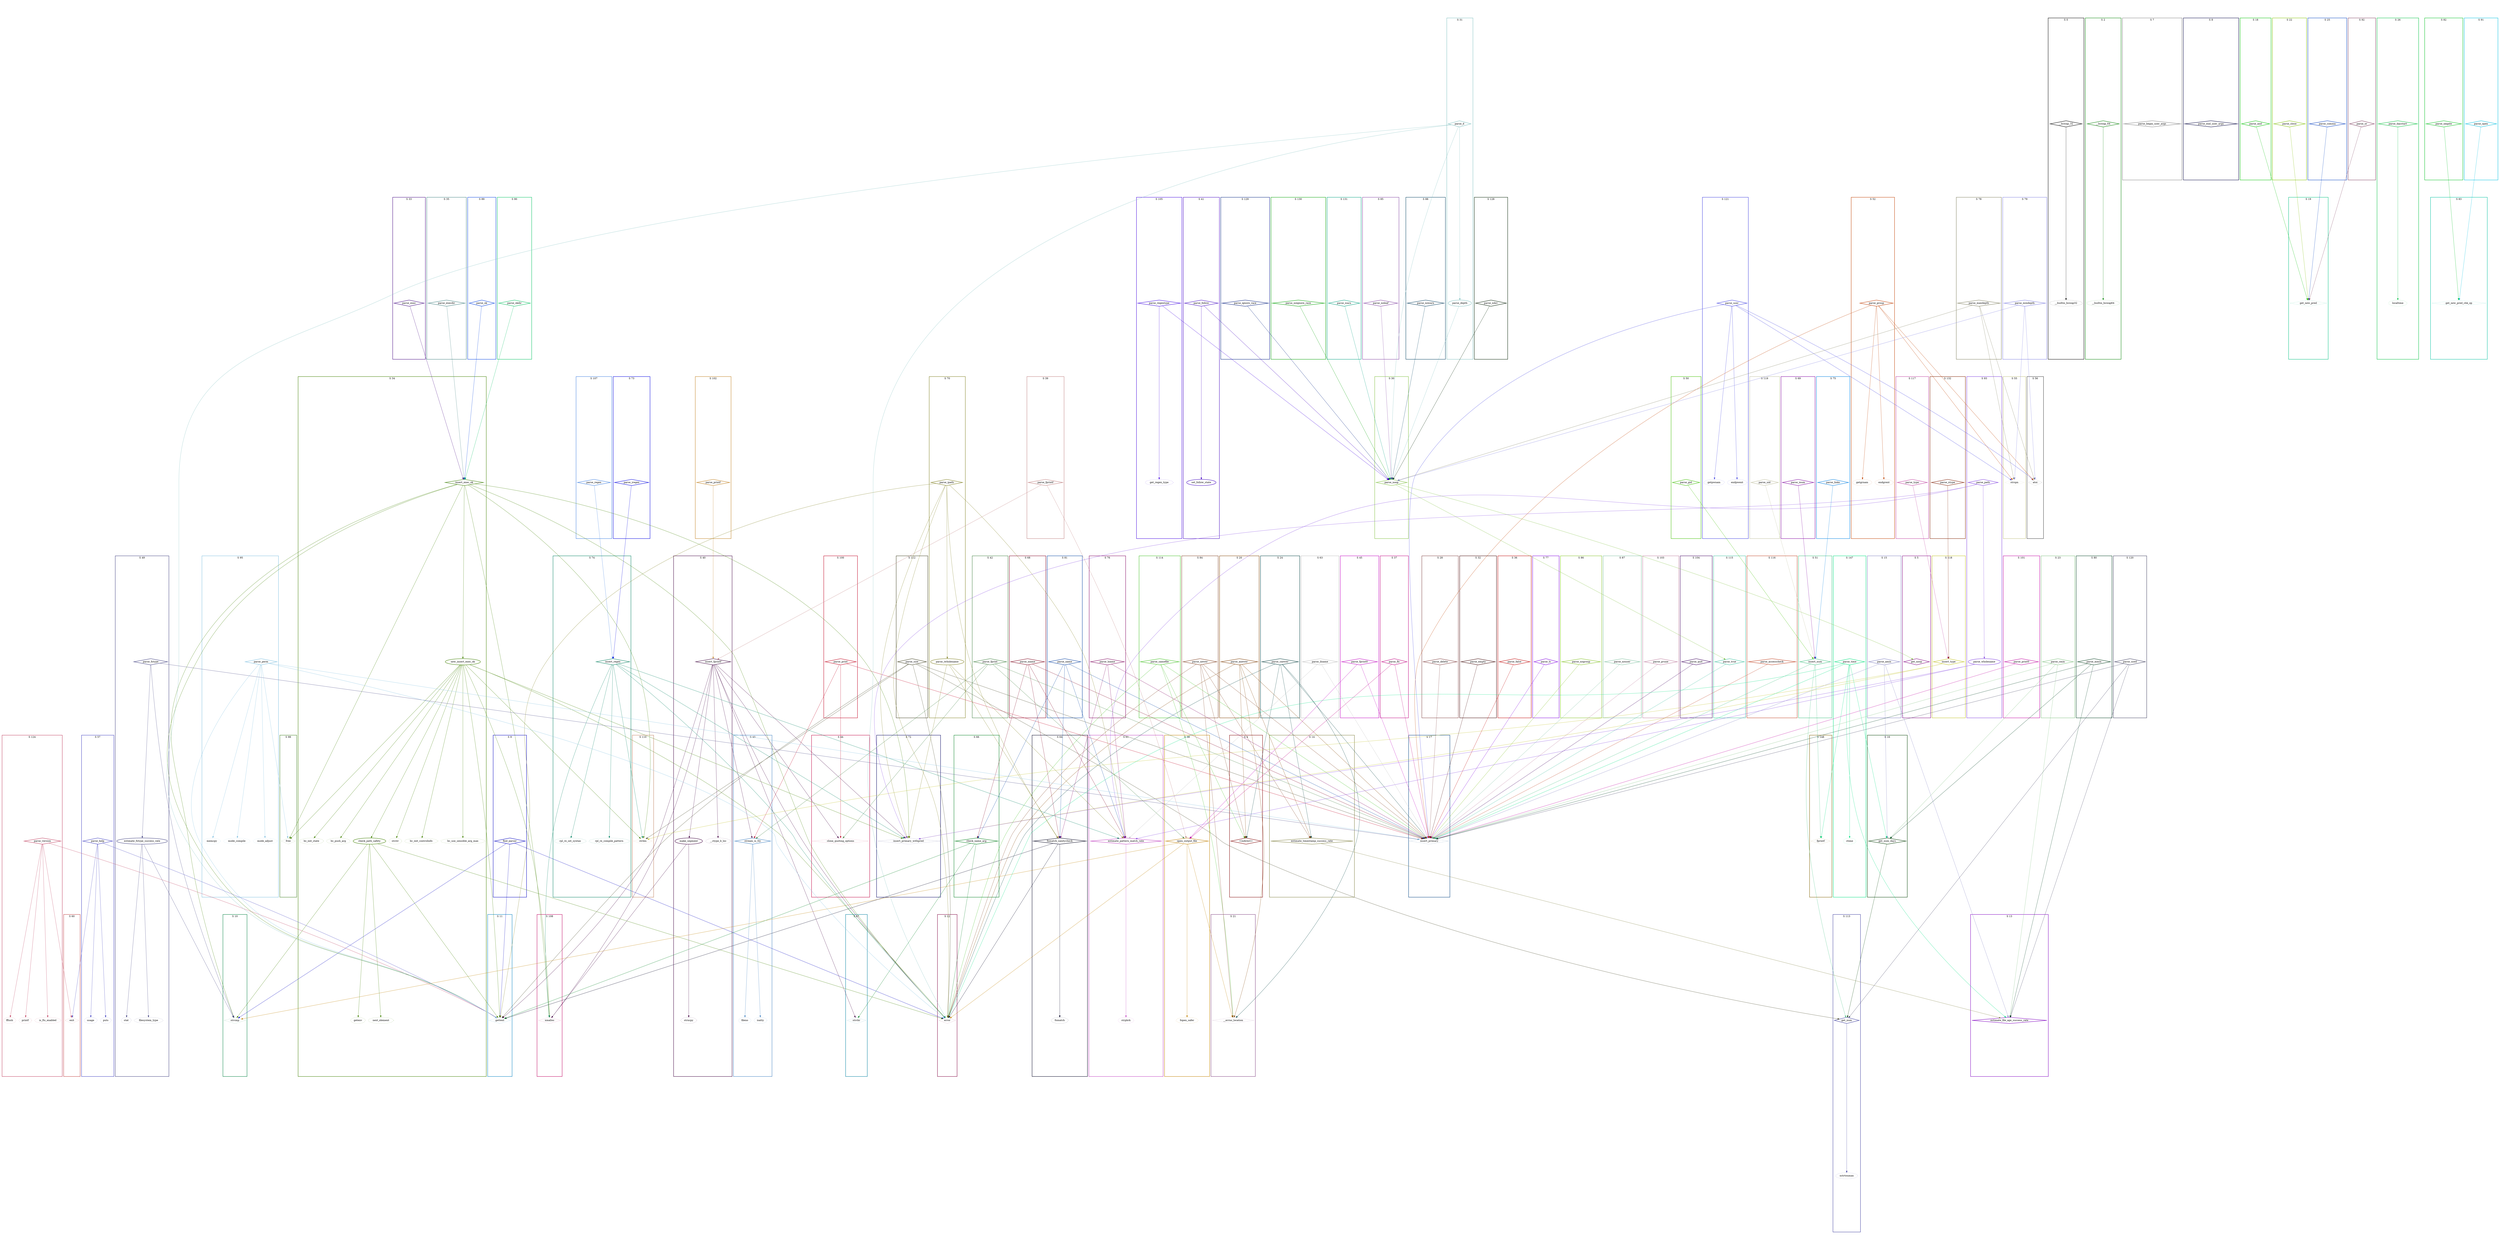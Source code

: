 digraph G {
  ratio=0.500000;
  "UV mode_adjust (97)" [label="mode_adjust", color="#80C0E0", style=dotted];
  "UV __bswap_32 (0)" [shape=diamond, label="__bswap_32", color="#000000",
                       style=bold];
  "UV free (98)" [shape=diamond, label="free", color="#408020", style=dotted];
  "UV __builtin_bswap32 (1)" [label="__builtin_bswap32", color="#000000",
                              style=dotted];
  "UV memcpy (99)" [label="memcpy", color="#80C0E0", style=dotted];
  "UV __bswap_64 (2)" [shape=diamond, label="__bswap_64", color="#008000",
                       style=bold];
  "UV __builtin_bswap64 (3)" [label="__builtin_bswap64", color="#008000",
                              style=dotted];
  "UV parse_print (100)" [shape=diamond, label="parse_print",
                          color="#C00020", style=bold];
  "UV <indirect> (4)" [shape=diamond, label="<indirect>", color="#800000",
                       style=bold];
  "UV parse_print0 (101)" [shape=diamond, label="parse_print0",
                           color="#C000A0", style=bold];
  "UV get_noop (5)" [shape=diamond, label="get_noop", color="#800080",
                     style=bold];
  "UV parse_printf (102)" [shape=diamond, label="parse_printf",
                           color="#C08020", style=bold];
  "UV set_follow_state (6)" [label="set_follow_state", color="#4000C0",
                             style=bold];
  "UV parse_prune (103)" [shape=diamond, label="parse_prune",
                          color="#C080A0", style=bold];
  "UV parse_quit (104)" [shape=diamond, label="parse_quit", color="#400060",
                         style=bold];
  "UV parse_begin_user_args (7)" [shape=diamond,
                                  label="parse_begin_user_args",
                                  color="#808080", style=bold];
  "UV parse_regextype (105)" [shape=diamond, label="parse_regextype",
                              color="#4000E0", style=bold];
  "UV parse_end_user_args (8)" [shape=diamond, label="parse_end_user_args",
                                color="#000040", style=bold];
  "UV get_regex_type (106)" [label="get_regex_type", color="#4000E0",
                             style=dotted];
  "UV find_parser (9)" [shape=diamond, label="find_parser", color="#0000C0",
                        style=bold];
  "UV strcmp (10)" [shape=diamond, label="strcmp", color="#008040",
                    style=dotted];
  "UV parse_regex (107)" [shape=diamond, label="parse_regex",
                          color="#4080E0", style=bold];
  "UV gettext (11)" [shape=diamond, label="gettext", color="#0080C0",
                     style=dotted];
  "UV xmalloc (108)" [shape=diamond, label="xmalloc", color="#C00060",
                      style=dotted];
  "UV error (12)" [shape=diamond, label="error", color="#800040",
                   style=dotted];
  "UV rpl_re_set_syntax (109)" [label="rpl_re_set_syntax", color="#008060",
                                style=dotted];
  "UV strlen (110)" [shape=diamond, label="strlen", color="#C08060",
                     style=dotted];
  "UV estimate_file_age_success_rate (13)" [shape=diamond,
                                            label="estimate_file_age_success_rate",
                                            color="#8000C0", style=bold];
  "UV rpl_re_compile_pattern (111)" [label="rpl_re_compile_pattern",
                                     color="#008060", style=dotted];
  "UV estimate_timestamp_success_rate (14)" [shape=diamond,
                                             label="estimate_timestamp_success_rate",
                                             color="#808040", style=bold];
  "UV parse_size (112)" [shape=diamond, label="parse_size", color="#404020",
                         style=bold];
  "UV parse_amin (15)" [shape=diamond, label="parse_amin", color="#8080C0",
                        style=bold];
  "UV get_num (113)" [shape=diamond, label="get_num", color="#4040A0",
                      style=bold];
  "UV get_num_days (16)" [shape=diamond, label="get_num_days",
                          color="#004000", style=bold];
  "UV insert_primary (17)" [shape=diamond, label="insert_primary",
                            color="#004080", style=dotted];
  "UV parse_samefile (114)" [shape=diamond, label="parse_samefile",
                             color="#40C020", style=bold];
  "UV parse_true (115)" [shape=diamond, label="parse_true", color="#40C0A0",
                         style=bold];
  "UV parse_and (18)" [shape=diamond, label="parse_and", color="#00C000",
                       style=bold];
  "UV get_new_pred (19)" [shape=diamond, label="get_new_pred",
                          color="#00C080", style=dotted];
  "UV parse_accesscheck (116)" [shape=diamond, label="parse_accesscheck",
                                color="#C04020", style=bold];
  "UV parse_type (117)" [shape=diamond, label="parse_type", color="#C040A0",
                         style=bold];
  "UV parse_anewer (20)" [shape=diamond, label="parse_anewer",
                          color="#804000", style=bold];
  "UV __errno_location (21)" [shape=diamond, label="__errno_location",
                              color="#804080", style=dotted];
  "UV insert_type (118)" [shape=diamond, label="insert_type",
                          color="#C0C020", style=bold];
  "UV parse_uid (119)" [shape=diamond, label="parse_uid", color="#C0C0A0",
                        style=bold];
  "UV parse_close (22)" [shape=diamond, label="parse_close", color="#80C000",
                         style=bold];
  "UV parse_used (120)" [shape=diamond, label="parse_used", color="#404060",
                         style=bold];
  "UV parse_cmin (23)" [shape=diamond, label="parse_cmin", color="#80C080",
                        style=bold];
  "UV parse_cnewer (24)" [shape=diamond, label="parse_cnewer",
                          color="#004040", style=bold];
  "UV parse_user (121)" [shape=diamond, label="parse_user", color="#4040E0",
                         style=bold];
  "UV getpwnam (122)" [label="getpwnam", color="#4040E0", style=dotted];
  "UV parse_comma (25)" [shape=diamond, label="parse_comma", color="#0040C0",
                         style=bold];
  "UV endpwent (123)" [label="endpwent", color="#4040E0", style=dotted];
  "UV parse_daystart (26)" [shape=diamond, label="parse_daystart",
                            color="#00C040", style=bold];
  "UV localtime (27)" [label="localtime", color="#00C040", style=dotted];
  "UV parse_version (124)" [shape=diamond, label="parse_version",
                            color="#C04060", style=bold];
  "UV fflush (125)" [label="fflush", color="#C04060", style=dotted];
  "UV parse_delete (28)" [shape=diamond, label="parse_delete",
                          color="#804040", style=bold];
  "UV printf (126)" [label="printf", color="#C04060", style=dotted];
  "UV parse_depth (29)" [label="parse_depth", color="#80C0C0", style=bold];
  "UV parse_noop (30)" [shape=diamond, label="parse_noop", color="#80C040",
                        style=bold];
  "UV is_fts_enabled (127)" [label="is_fts_enabled", color="#C04060",
                             style=dotted];
  "UV parse_d (31)" [shape=diamond, label="parse_d", color="#80C0C0",
                     style=bold];
  "UV parse_xdev (128)" [shape=diamond, label="parse_xdev", color="#002000",
                         style=bold];
  "UV parse_empty (32)" [shape=diamond, label="parse_empty", color="#400000",
                         style=bold];
  "UV parse_ignore_race (129)" [shape=diamond, label="parse_ignore_race",
                                color="#002080", style=bold];
  "UV parse_noignore_race (130)" [shape=diamond, label="parse_noignore_race",
                                  color="#00A000", style=bold];
  "UV parse_exec (33)" [shape=diamond, label="parse_exec", color="#400080",
                        style=bold];
  "UV insert_exec_ok (34)" [shape=diamond, label="insert_exec_ok",
                            color="#408000", style=bold];
  "UV parse_warn (131)" [shape=diamond, label="parse_warn", color="#00A080",
                         style=bold];
  "UV parse_execdir (35)" [shape=diamond, label="parse_execdir",
                           color="#408080", style=bold];
  "UV parse_xtype (132)" [shape=diamond, label="parse_xtype",
                          color="#802000", style=bold];
  "UV fileno (133)" [label="fileno", color="#4080C0", style=dotted];
  "UV parse_false (36)" [shape=diamond, label="parse_false", color="#C00000",
                         style=bold];
  "UV isatty (134)" [label="isatty", color="#4080C0", style=dotted];
  "UV parse_fls (37)" [shape=diamond, label="parse_fls", color="#C00080",
                       style=bold];
  "UV make_segment (135)" [label="make_segment", color="#400040", style=bold];
  "UV open_output_file (38)" [shape=diamond, label="open_output_file",
                              color="#C08000", style=bold];
  "UV __ctype_b_loc (136)" [label="__ctype_b_loc", color="#400040",
                            style=dotted];
  "UV parse_fprintf (39)" [shape=diamond, label="parse_fprintf",
                           color="#C08080", style=bold];
  "UV strncpy (137)" [label="strncpy", color="#400040", style=dotted];
  "UV insert_fprintf (40)" [shape=diamond, label="insert_fprintf",
                            color="#400040", style=bold];
  "UV check_path_safety (138)" [label="check_path_safety", color="#408000",
                                style=bold];
  "UV parse_follow (41)" [shape=diamond, label="parse_follow",
                          color="#4000C0", style=bold];
  "UV getenv (139)" [label="getenv", color="#408000", style=dotted];
  "UV parse_fprint (42)" [shape=diamond, label="parse_fprint",
                          color="#408040", style=bold];
  "UV next_element (140)" [label="next_element", color="#408000",
                           style=dotted];
  "UV stream_is_tty (43)" [shape=diamond, label="stream_is_tty",
                           color="#4080C0", style=bold];
  "UV new_insert_exec_ok (141)" [label="new_insert_exec_ok", color="#408000",
                                 style=bold];
  "UV clone_quoting_options (44)" [shape=diamond,
                                   label="clone_quoting_options",
                                   color="#C00040", style=dotted];
  "UV strstr (142)" [label="strstr", color="#408000", style=dotted];
  "UV parse_fprint0 (45)" [shape=diamond, label="parse_fprint0",
                           color="#C000C0", style=bold];
  "UV bc_init_controlinfo (143)" [label="bc_init_controlinfo",
                                  color="#408000", style=dotted];
  "UV estimate_fstype_success_rate (46)" [label="estimate_fstype_success_rate",
                                          color="#404080", style=bold];
  "UV bc_use_sensible_arg_max (144)" [label="bc_use_sensible_arg_max",
                                      color="#408000", style=dotted];
  "UV stat (47)" [label="stat", color="#404080", style=dotted];
  "UV bc_init_state (145)" [label="bc_init_state", color="#408000",
                            style=dotted];
  "UV filesystem_type (48)" [label="filesystem_type", color="#404080",
                             style=dotted];
  "UV bc_push_arg (146)" [label="bc_push_arg", color="#408000", style=dotted];
  "UV parse_fstype (49)" [shape=diamond, label="parse_fstype",
                          color="#404080", style=bold];
  "UV parse_gid (50)" [shape=diamond, label="parse_gid", color="#40C000",
                       style=bold];
  "UV parse_time (147)" [shape=diamond, label="parse_time", color="#00E080",
                         style=bold];
  "UV fprintf (148)" [shape=diamond, label="fprintf", color="#806000",
                      style=dotted];
  "UV insert_num (51)" [shape=diamond, label="insert_num", color="#40C080",
                        style=bold];
  "UV ctime (149)" [label="ctime", color="#00E080", style=dotted];
  "UV parse_group (52)" [shape=diamond, label="parse_group", color="#C04000",
                         style=bold];
  "UV xstrtoumax (150)" [label="xstrtoumax", color="#4040A0", style=dotted];
  "UV getgrnam (53)" [label="getgrnam", color="#C04000", style=dotted];
  "UV fopen_safer (151)" [label="fopen_safer", color="#C08000", style=dotted];
  "UV endgrent (54)" [label="endgrent", color="#C04000", style=dotted];
  "UV strspn (55)" [shape=diamond, label="strspn", color="#C0C080",
                    style=dotted];
  "UV atoi (56)" [shape=diamond, label="atoi", color="#404040", style=dotted];
  "UV parse_help (57)" [shape=diamond, label="parse_help", color="#4040C0",
                        style=bold];
  "UV usage (58)" [label="usage", color="#4040C0", style=dotted];
  "UV puts (59)" [label="puts", color="#4040C0", style=dotted];
  "UV exit (60)" [shape=diamond, label="exit", color="#C04040", style=dotted];
  "UV estimate_pattern_match_rate (61)" [shape=diamond,
                                         label="estimate_pattern_match_rate",
                                         color="#C040C0", style=bold];
  "UV strpbrk (62)" [label="strpbrk", color="#C040C0", style=dotted];
  "UV parse_ilname (63)" [shape=diamond, label="parse_ilname",
                          color="#C0C0C0", style=bold];
  "UV fnmatch_sanitycheck (64)" [shape=diamond, label="fnmatch_sanitycheck",
                                 color="#000020", style=bold];
  "UV fnmatch (65)" [label="fnmatch", color="#000020", style=dotted];
  "UV check_name_arg (66)" [shape=diamond, label="check_name_arg",
                            color="#008020", style=bold];
  "UV strchr (67)" [shape=diamond, label="strchr", color="#0080A0",
                    style=dotted];
  "UV parse_iname (68)" [shape=diamond, label="parse_iname", color="#800020",
                         style=bold];
  "UV parse_inum (69)" [shape=diamond, label="parse_inum", color="#8000A0",
                        style=bold];
  "UV parse_ipath (70)" [shape=diamond, label="parse_ipath", color="#808020",
                         style=bold];
  "UV parse_iwholename (71)" [label="parse_iwholename", color="#808020",
                              style=bold];
  "UV insert_primary_withpred (72)" [shape=diamond,
                                     label="insert_primary_withpred",
                                     color="#000060", style=dotted];
  "UV parse_iregex (73)" [shape=diamond, label="parse_iregex",
                          color="#0000E0", style=bold];
  "UV insert_regex (74)" [shape=diamond, label="insert_regex",
                          color="#008060", style=bold];
  "UV parse_links (75)" [shape=diamond, label="parse_links", color="#0080E0",
                         style=bold];
  "UV parse_lname (76)" [shape=diamond, label="parse_lname", color="#800060",
                         style=bold];
  "UV parse_ls (77)" [shape=diamond, label="parse_ls", color="#8000E0",
                      style=bold];
  "UV parse_maxdepth (78)" [shape=diamond, label="parse_maxdepth",
                            color="#808060", style=bold];
  "UV parse_mindepth (79)" [shape=diamond, label="parse_mindepth",
                            color="#8080E0", style=bold];
  "UV parse_mmin (80)" [shape=diamond, label="parse_mmin", color="#004020",
                        style=bold];
  "UV parse_name (81)" [shape=diamond, label="parse_name", color="#0040A0",
                        style=bold];
  "UV parse_negate (82)" [shape=diamond, label="parse_negate",
                          color="#00C020", style=bold];
  "UV get_new_pred_chk_op (83)" [shape=diamond, label="get_new_pred_chk_op",
                                 color="#00C0A0", style=dotted];
  "UV parse_newer (84)" [shape=diamond, label="parse_newer", color="#804020",
                         style=bold];
  "UV parse_noleaf (85)" [shape=diamond, label="parse_noleaf",
                          color="#8040A0", style=bold];
  "UV parse_nogroup (86)" [shape=diamond, label="parse_nogroup",
                           color="#80C020", style=bold];
  "UV parse_nouser (87)" [shape=diamond, label="parse_nouser",
                          color="#80C0A0", style=bold];
  "UV parse_nowarn (88)" [shape=diamond, label="parse_nowarn",
                          color="#004060", style=bold];
  "UV parse_ok (89)" [shape=diamond, label="parse_ok", color="#0040E0",
                      style=bold];
  "UV parse_okdir (90)" [shape=diamond, label="parse_okdir", color="#00C060",
                         style=bold];
  "UV parse_open (91)" [shape=diamond, label="parse_open", color="#00C0E0",
                        style=bold];
  "UV parse_or (92)" [shape=diamond, label="parse_or", color="#804060",
                      style=bold];
  "UV parse_path (93)" [shape=diamond, label="parse_path", color="#8040E0",
                        style=bold];
  "UV parse_wholename (94)" [label="parse_wholename", color="#8040E0",
                             style=bold];
  "UV parse_perm (95)" [shape=diamond, label="parse_perm", color="#80C0E0",
                        style=bold];
  "UV mode_compile (96)" [label="mode_compile", color="#80C0E0", style=dotted];
  
  subgraph cluster_93 { label="S 93";
    color="#8040E0";
    style=bold;
    "UV parse_wholename (94)";"UV parse_path (93)"; };
  subgraph cluster_100 { label="S 100";
    color="#C00020";
    style=bold;
    "UV parse_print (100)"; };
  subgraph cluster_95 { label="S 95";
    color="#80C0E0";
    style=bold;
    "UV mode_compile (96)";"UV parse_perm (95)";"UV memcpy (99)";"UV mode_adjust (97)"; };
  subgraph cluster_101 { label="S 101";
    color="#C000A0";
    style=bold;
    "UV parse_print0 (101)"; };
  subgraph cluster_60 { label="S 60";
    color="#C04040";
    style=bold;
    "UV exit (60)"; };
  subgraph cluster_102 { label="S 102";
    color="#C08020";
    style=bold;
    "UV parse_printf (102)"; };
  subgraph cluster_61 { label="S 61";
    color="#C040C0";
    style=bold;
    "UV strpbrk (62)";"UV estimate_pattern_match_rate (61)"; };
  subgraph cluster_103 { label="S 103";
    color="#C080A0";
    style=bold;
    "UV parse_prune (103)"; };
  subgraph cluster_98 { label="S 98";
    color="#408020";
    style=bold;
    "UV free (98)"; };
  subgraph cluster_104 { label="S 104";
    color="#400060";
    style=bold;
    "UV parse_quit (104)"; };
  subgraph cluster_63 { label="S 63";
    color="#C0C0C0";
    style=bold;
    "UV parse_ilname (63)"; };
  subgraph cluster_105 { label="S 105";
    color="#4000E0";
    style=bold;
    "UV get_regex_type (106)";"UV parse_regextype (105)"; };
  subgraph cluster_64 { label="S 64";
    color="#000020";
    style=bold;
    "UV fnmatch (65)";"UV fnmatch_sanitycheck (64)"; };
  subgraph cluster_107 { label="S 107";
    color="#4080E0";
    style=bold;
    "UV parse_regex (107)"; };
  subgraph cluster_66 { label="S 66";
    color="#008020";
    style=bold;
    "UV check_name_arg (66)"; };
  subgraph cluster_108 { label="S 108";
    color="#C00060";
    style=bold;
    "UV xmalloc (108)"; };
  subgraph cluster_30 { label="S 30";
    color="#80C040";
    style=bold;
    "UV parse_noop (30)"; };
  subgraph cluster_67 { label="S 67";
    color="#0080A0";
    style=bold;
    "UV strchr (67)"; };
  subgraph cluster_31 { label="S 31";
    color="#80C0C0";
    style=bold;
    "UV parse_d (31)";"UV parse_depth (29)"; };
  subgraph cluster_68 { label="S 68";
    color="#800020";
    style=bold;
    "UV parse_iname (68)"; };
  subgraph cluster_32 { label="S 32";
    color="#400000";
    style=bold;
    "UV parse_empty (32)"; };
  subgraph cluster_69 { label="S 69";
    color="#8000A0";
    style=bold;
    "UV parse_inum (69)"; };
  subgraph cluster_33 { label="S 33";
    color="#400080";
    style=bold;
    "UV parse_exec (33)"; };
  subgraph cluster_34 { label="S 34";
    color="#408000";
    style=bold;
    "UV bc_push_arg (146)";"UV bc_init_state (145)";"UV bc_use_sensible_arg_max (144)";"UV bc_init_controlinfo (143)";"UV strstr (142)";"UV new_insert_exec_ok (141)";"UV next_element (140)";"UV getenv (139)";"UV check_path_safety (138)";"UV insert_exec_ok (34)"; };
  subgraph cluster_35 { label="S 35";
    color="#408080";
    style=bold;
    "UV parse_execdir (35)"; };
  subgraph cluster_36 { label="S 36";
    color="#C00000";
    style=bold;
    "UV parse_false (36)"; };
  subgraph cluster_37 { label="S 37";
    color="#C00080";
    style=bold;
    "UV parse_fls (37)"; };
  subgraph cluster_38 { label="S 38";
    color="#C08000";
    style=bold;
    "UV fopen_safer (151)";"UV open_output_file (38)"; };
  subgraph cluster_39 { label="S 39";
    color="#C08080";
    style=bold;
    "UV parse_fprintf (39)"; };
  subgraph cluster_110 { label="S 110";
    color="#C08060";
    style=bold;
    "UV strlen (110)"; };
  subgraph cluster_147 { label="S 147";
    color="#00E080";
    style=bold;
    "UV ctime (149)";"UV parse_time (147)"; };
  subgraph cluster_70 { label="S 70";
    color="#808020";
    style=bold;
    "UV parse_iwholename (71)";"UV parse_ipath (70)"; };
  subgraph cluster_148 { label="S 148";
    color="#806000";
    style=bold;
    "UV fprintf (148)"; };
  subgraph cluster_112 { label="S 112";
    color="#404020";
    style=bold;
    "UV parse_size (112)"; };
  subgraph cluster_113 { label="S 113";
    color="#4040A0";
    style=bold;
    "UV xstrtoumax (150)";"UV get_num (113)"; };
  subgraph cluster_72 { label="S 72";
    color="#000060";
    style=bold;
    "UV insert_primary_withpred (72)"; };
  subgraph cluster_114 { label="S 114";
    color="#40C020";
    style=bold;
    "UV parse_samefile (114)"; };
  subgraph cluster_73 { label="S 73";
    color="#0000E0";
    style=bold;
    "UV parse_iregex (73)"; };
  subgraph cluster_115 { label="S 115";
    color="#40C0A0";
    style=bold;
    "UV parse_true (115)"; };
  subgraph cluster_116 { label="S 116";
    color="#C04020";
    style=bold;
    "UV parse_accesscheck (116)"; };
  subgraph cluster_74 { label="S 74";
    color="#008060";
    style=bold;
    "UV insert_regex (74)";"UV rpl_re_compile_pattern (111)";"UV rpl_re_set_syntax (109)"; };
  subgraph cluster_75 { label="S 75";
    color="#0080E0";
    style=bold;
    "UV parse_links (75)"; };
  subgraph cluster_117 { label="S 117";
    color="#C040A0";
    style=bold;
    "UV parse_type (117)"; };
  subgraph cluster_76 { label="S 76";
    color="#800060";
    style=bold;
    "UV parse_lname (76)"; };
  subgraph cluster_40 { label="S 40";
    color="#400040";
    style=bold;
    "UV insert_fprintf (40)";"UV strncpy (137)";"UV __ctype_b_loc (136)";"UV make_segment (135)"; };
  subgraph cluster_118 { label="S 118";
    color="#C0C020";
    style=bold;
    "UV insert_type (118)"; };
  subgraph cluster_77 { label="S 77";
    color="#8000E0";
    style=bold;
    "UV parse_ls (77)"; };
  subgraph cluster_119 { label="S 119";
    color="#C0C0A0";
    style=bold;
    "UV parse_uid (119)"; };
  subgraph cluster_41 { label="S 41";
    color="#4000C0";
    style=bold;
    "UV parse_follow (41)";"UV set_follow_state (6)"; };
  subgraph cluster_78 { label="S 78";
    color="#808060";
    style=bold;
    "UV parse_maxdepth (78)"; };
  subgraph cluster_42 { label="S 42";
    color="#408040";
    style=bold;
    "UV parse_fprint (42)"; };
  subgraph cluster_79 { label="S 79";
    color="#8080E0";
    style=bold;
    "UV parse_mindepth (79)"; };
  subgraph cluster_43 { label="S 43";
    color="#4080C0";
    style=bold;
    "UV stream_is_tty (43)";"UV isatty (134)";"UV fileno (133)"; };
  subgraph cluster_44 { label="S 44";
    color="#C00040";
    style=bold;
    "UV clone_quoting_options (44)"; };
  subgraph cluster_45 { label="S 45";
    color="#C000C0";
    style=bold;
    "UV parse_fprint0 (45)"; };
  subgraph cluster_10 { label="S 10";
    color="#008040";
    style=bold;
    "UV strcmp (10)"; };
  subgraph cluster_11 { label="S 11";
    color="#0080C0";
    style=bold;
    "UV gettext (11)"; };
  subgraph cluster_12 { label="S 12";
    color="#800040";
    style=bold;
    "UV error (12)"; };
  subgraph cluster_49 { label="S 49";
    color="#404080";
    style=bold;
    "UV parse_fstype (49)";"UV filesystem_type (48)";"UV stat (47)";"UV estimate_fstype_success_rate (46)"; };
  subgraph cluster_13 { label="S 13";
    color="#8000C0";
    style=bold;
    "UV estimate_file_age_success_rate (13)"; };
  subgraph cluster_14 { label="S 14";
    color="#808040";
    style=bold;
    "UV estimate_timestamp_success_rate (14)"; };
  subgraph cluster_120 { label="S 120";
    color="#404060";
    style=bold;
    "UV parse_used (120)"; };
  subgraph cluster_15 { label="S 15";
    color="#8080C0";
    style=bold;
    "UV parse_amin (15)"; };
  subgraph cluster_121 { label="S 121";
    color="#4040E0";
    style=bold;
    "UV endpwent (123)";"UV getpwnam (122)";"UV parse_user (121)"; };
  subgraph cluster_16 { label="S 16";
    color="#004000";
    style=bold;
    "UV get_num_days (16)"; };
  subgraph cluster_80 { label="S 80";
    color="#004020";
    style=bold;
    "UV parse_mmin (80)"; };
  subgraph cluster_17 { label="S 17";
    color="#004080";
    style=bold;
    "UV insert_primary (17)"; };
  subgraph cluster_81 { label="S 81";
    color="#0040A0";
    style=bold;
    "UV parse_name (81)"; };
  subgraph cluster_18 { label="S 18";
    color="#00C000";
    style=bold;
    "UV parse_and (18)"; };
  subgraph cluster_82 { label="S 82";
    color="#00C020";
    style=bold;
    "UV parse_negate (82)"; };
  subgraph cluster_124 { label="S 124";
    color="#C04060";
    style=bold;
    "UV is_fts_enabled (127)";"UV printf (126)";"UV fflush (125)";"UV parse_version (124)"; };
  subgraph cluster_19 { label="S 19";
    color="#00C080";
    style=bold;
    "UV get_new_pred (19)"; };
  subgraph cluster_83 { label="S 83";
    color="#00C0A0";
    style=bold;
    "UV get_new_pred_chk_op (83)"; };
  subgraph cluster_84 { label="S 84";
    color="#804020";
    style=bold;
    "UV parse_newer (84)"; };
  subgraph cluster_85 { label="S 85";
    color="#8040A0";
    style=bold;
    "UV parse_noleaf (85)"; };
  subgraph cluster_86 { label="S 86";
    color="#80C020";
    style=bold;
    "UV parse_nogroup (86)"; };
  subgraph cluster_50 { label="S 50";
    color="#40C000";
    style=bold;
    "UV parse_gid (50)"; };
  subgraph cluster_128 { label="S 128";
    color="#002000";
    style=bold;
    "UV parse_xdev (128)"; };
  subgraph cluster_87 { label="S 87";
    color="#80C0A0";
    style=bold;
    "UV parse_nouser (87)"; };
  subgraph cluster_51 { label="S 51";
    color="#40C080";
    style=bold;
    "UV insert_num (51)"; };
  subgraph cluster_0 { label="S 0";
    color="#000000";
    style=bold;
    "UV __builtin_bswap32 (1)";"UV __bswap_32 (0)"; };
  subgraph cluster_129 { label="S 129";
    color="#002080";
    style=bold;
    "UV parse_ignore_race (129)"; };
  subgraph cluster_88 { label="S 88";
    color="#004060";
    style=bold;
    "UV parse_nowarn (88)"; };
  subgraph cluster_52 { label="S 52";
    color="#C04000";
    style=bold;
    "UV endgrent (54)";"UV getgrnam (53)";"UV parse_group (52)"; };
  subgraph cluster_89 { label="S 89";
    color="#0040E0";
    style=bold;
    "UV parse_ok (89)"; };
  subgraph cluster_2 { label="S 2";
    color="#008000";
    style=bold;
    "UV __builtin_bswap64 (3)";"UV __bswap_64 (2)"; };
  subgraph cluster_55 { label="S 55";
    color="#C0C080";
    style=bold;
    "UV strspn (55)"; };
  subgraph cluster_4 { label="S 4";
    color="#800000";
    style=bold;
    "UV <indirect> (4)"; };
  subgraph cluster_56 { label="S 56";
    color="#404040";
    style=bold;
    "UV atoi (56)"; };
  subgraph cluster_5 { label="S 5";
    color="#800080";
    style=bold;
    "UV get_noop (5)"; };
  subgraph cluster_20 { label="S 20";
    color="#804000";
    style=bold;
    "UV parse_anewer (20)"; };
  subgraph cluster_57 { label="S 57";
    color="#4040C0";
    style=bold;
    "UV puts (59)";"UV usage (58)";"UV parse_help (57)"; };
  subgraph cluster_21 { label="S 21";
    color="#804080";
    style=bold;
    "UV __errno_location (21)"; };
  subgraph cluster_7 { label="S 7";
    color="#808080";
    style=bold;
    "UV parse_begin_user_args (7)"; };
  subgraph cluster_22 { label="S 22";
    color="#80C000";
    style=bold;
    "UV parse_close (22)"; };
  subgraph cluster_8 { label="S 8";
    color="#000040";
    style=bold;
    "UV parse_end_user_args (8)"; };
  subgraph cluster_23 { label="S 23";
    color="#80C080";
    style=bold;
    "UV parse_cmin (23)"; };
  subgraph cluster_9 { label="S 9";
    color="#0000C0";
    style=bold;
    "UV find_parser (9)"; };
  subgraph cluster_24 { label="S 24";
    color="#004040";
    style=bold;
    "UV parse_cnewer (24)"; };
  subgraph cluster_130 { label="S 130";
    color="#00A000";
    style=bold;
    "UV parse_noignore_race (130)"; };
  subgraph cluster_25 { label="S 25";
    color="#0040C0";
    style=bold;
    "UV parse_comma (25)"; };
  subgraph cluster_131 { label="S 131";
    color="#00A080";
    style=bold;
    "UV parse_warn (131)"; };
  subgraph cluster_26 { label="S 26";
    color="#00C040";
    style=bold;
    "UV localtime (27)";"UV parse_daystart (26)"; };
  subgraph cluster_90 { label="S 90";
    color="#00C060";
    style=bold;
    "UV parse_okdir (90)"; };
  subgraph cluster_132 { label="S 132";
    color="#802000";
    style=bold;
    "UV parse_xtype (132)"; };
  subgraph cluster_91 { label="S 91";
    color="#00C0E0";
    style=bold;
    "UV parse_open (91)"; };
  subgraph cluster_28 { label="S 28";
    color="#804040";
    style=bold;
    "UV parse_delete (28)"; };
  subgraph cluster_92 { label="S 92";
    color="#804060";
    style=bold;
    "UV parse_or (92)"; };
  
  "UV __bswap_32 (0)" -> "UV __builtin_bswap32 (1)" [color="#000000"];
  "UV __bswap_64 (2)" -> "UV __builtin_bswap64 (3)" [color="#008000"];
  "UV parse_print (100)" -> "UV insert_primary (17)" [color="#C00020"];
  "UV parse_print (100)" -> "UV stream_is_tty (43)" [color="#C00020"];
  "UV parse_print (100)" -> "UV clone_quoting_options (44)" [color="#C00020"];
  "UV parse_print0 (101)" -> "UV insert_primary (17)" [color="#C000A0"];
  "UV parse_printf (102)" -> "UV insert_fprintf (40)" [color="#C08020"];
  "UV parse_prune (103)" -> "UV insert_primary (17)" [color="#C080A0"];
  "UV parse_quit (104)" -> "UV insert_primary (17)" [color="#400060"];
  "UV parse_regextype (105)" -> "UV parse_noop (30)" [color="#4000E0"];
  "UV parse_regextype (105)" -> "UV get_regex_type (106)" [color="#4000E0"];
  "UV find_parser (9)" -> "UV strcmp (10)" [color="#0000C0"];
  "UV find_parser (9)" -> "UV gettext (11)" [color="#0000C0"];
  "UV find_parser (9)" -> "UV error (12)" [color="#0000C0"];
  "UV parse_regex (107)" -> "UV insert_regex (74)" [color="#4080E0"];
  "UV estimate_timestamp_success_rate (14)" -> "UV estimate_file_age_success_rate (13)" [
  color="#808040"];
  "UV parse_size (112)" -> "UV gettext (11)" [color="#404020"];
  "UV parse_size (112)" -> "UV error (12)" [color="#404020"];
  "UV parse_size (112)" -> "UV insert_primary (17)" [color="#404020"];
  "UV parse_size (112)" -> "UV strlen (110)" [color="#404020"];
  "UV parse_size (112)" -> "UV get_num (113)" [color="#404020"];
  "UV parse_amin (15)" -> "UV estimate_file_age_success_rate (13)" [color="#8080C0"];
  "UV parse_amin (15)" -> "UV get_num_days (16)" [color="#8080C0"];
  "UV parse_amin (15)" -> "UV insert_primary (17)" [color="#8080C0"];
  "UV get_num (113)" -> "UV xstrtoumax (150)" [color="#4040A0"];
  "UV get_num_days (16)" -> "UV get_num (113)" [color="#004000"];
  "UV parse_samefile (114)" -> "UV <indirect> (4)" [color="#40C020"];
  "UV parse_samefile (114)" -> "UV error (12)" [color="#40C020"];
  "UV parse_samefile (114)" -> "UV insert_primary (17)" [color="#40C020"];
  "UV parse_samefile (114)" -> "UV __errno_location (21)" [color="#40C020"];
  "UV parse_true (115)" -> "UV insert_primary (17)" [color="#40C0A0"];
  "UV parse_and (18)" -> "UV get_new_pred (19)" [color="#00C000"];
  "UV parse_accesscheck (116)" -> "UV insert_primary (17)" [color="#C04020"];
  "UV parse_type (117)" -> "UV insert_type (118)" [color="#C040A0"];
  "UV parse_anewer (20)" -> "UV <indirect> (4)" [color="#804000"];
  "UV parse_anewer (20)" -> "UV error (12)" [color="#804000"];
  "UV parse_anewer (20)" -> "UV estimate_timestamp_success_rate (14)" [
  color="#804000"];
  "UV parse_anewer (20)" -> "UV insert_primary (17)" [color="#804000"];
  "UV parse_anewer (20)" -> "UV __errno_location (21)" [color="#804000"];
  "UV insert_type (118)" -> "UV insert_primary_withpred (72)" [color="#C0C020"];
  "UV insert_type (118)" -> "UV strlen (110)" [color="#C0C020"];
  "UV parse_uid (119)" -> "UV insert_num (51)" [color="#C0C0A0"];
  "UV parse_close (22)" -> "UV get_new_pred (19)" [color="#80C000"];
  "UV parse_used (120)" -> "UV estimate_file_age_success_rate (13)" [
  color="#404060"];
  "UV parse_used (120)" -> "UV insert_primary (17)" [color="#404060"];
  "UV parse_used (120)" -> "UV get_num (113)" [color="#404060"];
  "UV parse_cmin (23)" -> "UV estimate_file_age_success_rate (13)" [color="#80C080"];
  "UV parse_cmin (23)" -> "UV get_num_days (16)" [color="#80C080"];
  "UV parse_cmin (23)" -> "UV insert_primary (17)" [color="#80C080"];
  "UV parse_cnewer (24)" -> "UV <indirect> (4)" [color="#004040"];
  "UV parse_cnewer (24)" -> "UV error (12)" [color="#004040"];
  "UV parse_cnewer (24)" -> "UV estimate_timestamp_success_rate (14)" [
  color="#004040"];
  "UV parse_cnewer (24)" -> "UV insert_primary (17)" [color="#004040"];
  "UV parse_cnewer (24)" -> "UV __errno_location (21)" [color="#004040"];
  "UV parse_user (121)" -> "UV insert_primary (17)" [color="#4040E0"];
  "UV parse_user (121)" -> "UV strspn (55)" [color="#4040E0"];
  "UV parse_user (121)" -> "UV atoi (56)" [color="#4040E0"];
  "UV parse_user (121)" -> "UV getpwnam (122)" [color="#4040E0"];
  "UV parse_user (121)" -> "UV endpwent (123)" [color="#4040E0"];
  "UV parse_comma (25)" -> "UV get_new_pred (19)" [color="#0040C0"];
  "UV parse_daystart (26)" -> "UV localtime (27)" [color="#00C040"];
  "UV parse_version (124)" -> "UV gettext (11)" [color="#C04060"];
  "UV parse_version (124)" -> "UV exit (60)" [color="#C04060"];
  "UV parse_version (124)" -> "UV fflush (125)" [color="#C04060"];
  "UV parse_version (124)" -> "UV printf (126)" [color="#C04060"];
  "UV parse_version (124)" -> "UV is_fts_enabled (127)" [color="#C04060"];
  "UV parse_delete (28)" -> "UV insert_primary (17)" [color="#804040"];
  "UV parse_depth (29)" -> "UV parse_noop (30)" [color="#80C0C0"];
  "UV parse_noop (30)" -> "UV get_noop (5)" [color="#80C040"];
  "UV parse_noop (30)" -> "UV parse_true (115)" [color="#80C040"];
  "UV parse_d (31)" -> "UV gettext (11)" [color="#80C0C0"];
  "UV parse_d (31)" -> "UV error (12)" [color="#80C0C0"];
  "UV parse_d (31)" -> "UV parse_depth (29)" [color="#80C0C0"];
  "UV parse_d (31)" -> "UV parse_noop (30)" [color="#80C0C0"];
  "UV parse_xdev (128)" -> "UV parse_noop (30)" [color="#002000"];
  "UV parse_empty (32)" -> "UV insert_primary (17)" [color="#400000"];
  "UV parse_ignore_race (129)" -> "UV parse_noop (30)" [color="#002080"];
  "UV parse_noignore_race (130)" -> "UV parse_noop (30)" [color="#00A000"];
  "UV parse_exec (33)" -> "UV insert_exec_ok (34)" [color="#400080"];
  "UV insert_exec_ok (34)" -> "UV strcmp (10)" [color="#408000"];
  "UV insert_exec_ok (34)" -> "UV gettext (11)" [color="#408000"];
  "UV insert_exec_ok (34)" -> "UV error (12)" [color="#408000"];
  "UV insert_exec_ok (34)" -> "UV insert_primary_withpred (72)" [color="#408000"];
  "UV insert_exec_ok (34)" -> "UV free (98)" [color="#408000"];
  "UV insert_exec_ok (34)" -> "UV xmalloc (108)" [color="#408000"];
  "UV insert_exec_ok (34)" -> "UV strlen (110)" [color="#408000"];
  "UV insert_exec_ok (34)" -> "UV new_insert_exec_ok (141)" [color="#408000"];
  "UV parse_warn (131)" -> "UV parse_noop (30)" [color="#00A080"];
  "UV parse_execdir (35)" -> "UV insert_exec_ok (34)" [color="#408080"];
  "UV parse_xtype (132)" -> "UV insert_type (118)" [color="#802000"];
  "UV parse_false (36)" -> "UV insert_primary (17)" [color="#C00000"];
  "UV parse_fls (37)" -> "UV insert_primary (17)" [color="#C00080"];
  "UV parse_fls (37)" -> "UV open_output_file (38)" [color="#C00080"];
  "UV make_segment (135)" -> "UV xmalloc (108)" [color="#400040"];
  "UV make_segment (135)" -> "UV strncpy (137)" [color="#400040"];
  "UV open_output_file (38)" -> "UV strcmp (10)" [color="#C08000"];
  "UV open_output_file (38)" -> "UV error (12)" [color="#C08000"];
  "UV open_output_file (38)" -> "UV __errno_location (21)" [color="#C08000"];
  "UV open_output_file (38)" -> "UV fopen_safer (151)" [color="#C08000"];
  "UV parse_fprintf (39)" -> "UV open_output_file (38)" [color="#C08080"];
  "UV parse_fprintf (39)" -> "UV insert_fprintf (40)" [color="#C08080"];
  "UV insert_fprintf (40)" -> "UV gettext (11)" [color="#400040"];
  "UV insert_fprintf (40)" -> "UV error (12)" [color="#400040"];
  "UV insert_fprintf (40)" -> "UV stream_is_tty (43)" [color="#400040"];
  "UV insert_fprintf (40)" -> "UV clone_quoting_options (44)" [color="#400040"];
  "UV insert_fprintf (40)" -> "UV strchr (67)" [color="#400040"];
  "UV insert_fprintf (40)" -> "UV insert_primary_withpred (72)" [color="#400040"];
  "UV insert_fprintf (40)" -> "UV xmalloc (108)" [color="#400040"];
  "UV insert_fprintf (40)" -> "UV make_segment (135)" [color="#400040"];
  "UV insert_fprintf (40)" -> "UV __ctype_b_loc (136)" [color="#400040"];
  "UV check_path_safety (138)" -> "UV strcmp (10)" [color="#408000"];
  "UV check_path_safety (138)" -> "UV gettext (11)" [color="#408000"];
  "UV check_path_safety (138)" -> "UV error (12)" [color="#408000"];
  "UV check_path_safety (138)" -> "UV getenv (139)" [color="#408000"];
  "UV check_path_safety (138)" -> "UV next_element (140)" [color="#408000"];
  "UV parse_follow (41)" -> "UV set_follow_state (6)" [color="#4000C0"];
  "UV parse_follow (41)" -> "UV parse_noop (30)" [color="#4000C0"];
  "UV parse_fprint (42)" -> "UV insert_primary (17)" [color="#408040"];
  "UV parse_fprint (42)" -> "UV open_output_file (38)" [color="#408040"];
  "UV parse_fprint (42)" -> "UV stream_is_tty (43)" [color="#408040"];
  "UV parse_fprint (42)" -> "UV clone_quoting_options (44)" [color="#408040"];
  "UV stream_is_tty (43)" -> "UV fileno (133)" [color="#4080C0"];
  "UV stream_is_tty (43)" -> "UV isatty (134)" [color="#4080C0"];
  "UV new_insert_exec_ok (141)" -> "UV gettext (11)" [color="#408000"];
  "UV new_insert_exec_ok (141)" -> "UV error (12)" [color="#408000"];
  "UV new_insert_exec_ok (141)" -> "UV insert_primary_withpred (72)" [
  color="#408000"];
  "UV new_insert_exec_ok (141)" -> "UV free (98)" [color="#408000"];
  "UV new_insert_exec_ok (141)" -> "UV xmalloc (108)" [color="#408000"];
  "UV new_insert_exec_ok (141)" -> "UV strlen (110)" [color="#408000"];
  "UV new_insert_exec_ok (141)" -> "UV check_path_safety (138)" [color="#408000"];
  "UV new_insert_exec_ok (141)" -> "UV strstr (142)" [color="#408000"];
  "UV new_insert_exec_ok (141)" -> "UV bc_init_controlinfo (143)" [color="#408000"];
  "UV new_insert_exec_ok (141)" -> "UV bc_use_sensible_arg_max (144)" [
  color="#408000"];
  "UV new_insert_exec_ok (141)" -> "UV bc_init_state (145)" [color="#408000"];
  "UV new_insert_exec_ok (141)" -> "UV bc_push_arg (146)" [color="#408000"];
  "UV parse_fprint0 (45)" -> "UV insert_primary (17)" [color="#C000C0"];
  "UV parse_fprint0 (45)" -> "UV open_output_file (38)" [color="#C000C0"];
  "UV estimate_fstype_success_rate (46)" -> "UV strcmp (10)" [color="#404080"];
  "UV estimate_fstype_success_rate (46)" -> "UV stat (47)" [color="#404080"];
  "UV estimate_fstype_success_rate (46)" -> "UV filesystem_type (48)" [
  color="#404080"];
  "UV parse_fstype (49)" -> "UV strcmp (10)" [color="#404080"];
  "UV parse_fstype (49)" -> "UV insert_primary (17)" [color="#404080"];
  "UV parse_fstype (49)" -> "UV estimate_fstype_success_rate (46)" [color="#404080"];
  "UV parse_gid (50)" -> "UV insert_num (51)" [color="#40C000"];
  "UV parse_time (147)" -> "UV error (12)" [color="#00E080"];
  "UV parse_time (147)" -> "UV estimate_file_age_success_rate (13)" [
  color="#00E080"];
  "UV parse_time (147)" -> "UV get_num_days (16)" [color="#00E080"];
  "UV parse_time (147)" -> "UV insert_primary (17)" [color="#00E080"];
  "UV parse_time (147)" -> "UV fprintf (148)" [color="#00E080"];
  "UV parse_time (147)" -> "UV ctime (149)" [color="#00E080"];
  "UV insert_num (51)" -> "UV insert_primary (17)" [color="#40C080"];
  "UV insert_num (51)" -> "UV get_num (113)" [color="#40C080"];
  "UV insert_num (51)" -> "UV fprintf (148)" [color="#40C080"];
  "UV parse_group (52)" -> "UV insert_primary (17)" [color="#C04000"];
  "UV parse_group (52)" -> "UV getgrnam (53)" [color="#C04000"];
  "UV parse_group (52)" -> "UV endgrent (54)" [color="#C04000"];
  "UV parse_group (52)" -> "UV strspn (55)" [color="#C04000"];
  "UV parse_group (52)" -> "UV atoi (56)" [color="#C04000"];
  "UV parse_help (57)" -> "UV gettext (11)" [color="#4040C0"];
  "UV parse_help (57)" -> "UV usage (58)" [color="#4040C0"];
  "UV parse_help (57)" -> "UV puts (59)" [color="#4040C0"];
  "UV parse_help (57)" -> "UV exit (60)" [color="#4040C0"];
  "UV estimate_pattern_match_rate (61)" -> "UV strpbrk (62)" [color="#C040C0"];
  "UV parse_ilname (63)" -> "UV insert_primary (17)" [color="#C0C0C0"];
  "UV parse_ilname (63)" -> "UV estimate_pattern_match_rate (61)" [color="#C0C0C0"];
  "UV fnmatch_sanitycheck (64)" -> "UV gettext (11)" [color="#000020"];
  "UV fnmatch_sanitycheck (64)" -> "UV error (12)" [color="#000020"];
  "UV fnmatch_sanitycheck (64)" -> "UV fnmatch (65)" [color="#000020"];
  "UV check_name_arg (66)" -> "UV gettext (11)" [color="#008020"];
  "UV check_name_arg (66)" -> "UV error (12)" [color="#008020"];
  "UV check_name_arg (66)" -> "UV strchr (67)" [color="#008020"];
  "UV parse_iname (68)" -> "UV insert_primary (17)" [color="#800020"];
  "UV parse_iname (68)" -> "UV estimate_pattern_match_rate (61)" [color="#800020"];
  "UV parse_iname (68)" -> "UV fnmatch_sanitycheck (64)" [color="#800020"];
  "UV parse_iname (68)" -> "UV check_name_arg (66)" [color="#800020"];
  "UV parse_inum (69)" -> "UV insert_num (51)" [color="#8000A0"];
  "UV parse_ipath (70)" -> "UV gettext (11)" [color="#808020"];
  "UV parse_ipath (70)" -> "UV error (12)" [color="#808020"];
  "UV parse_ipath (70)" -> "UV estimate_pattern_match_rate (61)" [color="#808020"];
  "UV parse_ipath (70)" -> "UV fnmatch_sanitycheck (64)" [color="#808020"];
  "UV parse_ipath (70)" -> "UV parse_iwholename (71)" [color="#808020"];
  "UV parse_ipath (70)" -> "UV insert_primary_withpred (72)" [color="#808020"];
  "UV parse_iwholename (71)" -> "UV estimate_pattern_match_rate (61)" [
  color="#808020"];
  "UV parse_iwholename (71)" -> "UV fnmatch_sanitycheck (64)" [color="#808020"];
  "UV parse_iwholename (71)" -> "UV insert_primary_withpred (72)" [color="#808020"];
  "UV parse_iregex (73)" -> "UV insert_regex (74)" [color="#0000E0"];
  "UV insert_regex (74)" -> "UV error (12)" [color="#008060"];
  "UV insert_regex (74)" -> "UV estimate_pattern_match_rate (61)" [color="#008060"];
  "UV insert_regex (74)" -> "UV insert_primary_withpred (72)" [color="#008060"];
  "UV insert_regex (74)" -> "UV xmalloc (108)" [color="#008060"];
  "UV insert_regex (74)" -> "UV rpl_re_set_syntax (109)" [color="#008060"];
  "UV insert_regex (74)" -> "UV strlen (110)" [color="#008060"];
  "UV insert_regex (74)" -> "UV rpl_re_compile_pattern (111)" [color="#008060"];
  "UV parse_links (75)" -> "UV insert_num (51)" [color="#0080E0"];
  "UV parse_lname (76)" -> "UV insert_primary (17)" [color="#800060"];
  "UV parse_lname (76)" -> "UV estimate_pattern_match_rate (61)" [color="#800060"];
  "UV parse_lname (76)" -> "UV fnmatch_sanitycheck (64)" [color="#800060"];
  "UV parse_ls (77)" -> "UV insert_primary (17)" [color="#8000E0"];
  "UV parse_maxdepth (78)" -> "UV parse_noop (30)" [color="#808060"];
  "UV parse_maxdepth (78)" -> "UV strspn (55)" [color="#808060"];
  "UV parse_maxdepth (78)" -> "UV atoi (56)" [color="#808060"];
  "UV parse_mindepth (79)" -> "UV parse_noop (30)" [color="#8080E0"];
  "UV parse_mindepth (79)" -> "UV strspn (55)" [color="#8080E0"];
  "UV parse_mindepth (79)" -> "UV atoi (56)" [color="#8080E0"];
  "UV parse_mmin (80)" -> "UV estimate_file_age_success_rate (13)" [color="#004020"];
  "UV parse_mmin (80)" -> "UV get_num_days (16)" [color="#004020"];
  "UV parse_mmin (80)" -> "UV insert_primary (17)" [color="#004020"];
  "UV parse_name (81)" -> "UV insert_primary (17)" [color="#0040A0"];
  "UV parse_name (81)" -> "UV estimate_pattern_match_rate (61)" [color="#0040A0"];
  "UV parse_name (81)" -> "UV fnmatch_sanitycheck (64)" [color="#0040A0"];
  "UV parse_name (81)" -> "UV check_name_arg (66)" [color="#0040A0"];
  "UV parse_negate (82)" -> "UV get_new_pred_chk_op (83)" [color="#00C020"];
  "UV parse_newer (84)" -> "UV <indirect> (4)" [color="#804020"];
  "UV parse_newer (84)" -> "UV error (12)" [color="#804020"];
  "UV parse_newer (84)" -> "UV estimate_timestamp_success_rate (14)" [
  color="#804020"];
  "UV parse_newer (84)" -> "UV insert_primary (17)" [color="#804020"];
  "UV parse_newer (84)" -> "UV __errno_location (21)" [color="#804020"];
  "UV parse_noleaf (85)" -> "UV parse_noop (30)" [color="#8040A0"];
  "UV parse_nogroup (86)" -> "UV insert_primary (17)" [color="#80C020"];
  "UV parse_nouser (87)" -> "UV insert_primary (17)" [color="#80C0A0"];
  "UV parse_nowarn (88)" -> "UV parse_noop (30)" [color="#004060"];
  "UV parse_ok (89)" -> "UV insert_exec_ok (34)" [color="#0040E0"];
  "UV parse_okdir (90)" -> "UV insert_exec_ok (34)" [color="#00C060"];
  "UV parse_open (91)" -> "UV get_new_pred_chk_op (83)" [color="#00C0E0"];
  "UV parse_or (92)" -> "UV get_new_pred (19)" [color="#804060"];
  "UV parse_path (93)" -> "UV estimate_pattern_match_rate (61)" [color="#8040E0"];
  "UV parse_path (93)" -> "UV insert_primary_withpred (72)" [color="#8040E0"];
  "UV parse_path (93)" -> "UV parse_wholename (94)" [color="#8040E0"];
  "UV parse_wholename (94)" -> "UV estimate_pattern_match_rate (61)" [
  color="#8040E0"];
  "UV parse_wholename (94)" -> "UV insert_primary_withpred (72)" [color="#8040E0"];
  "UV parse_perm (95)" -> "UV gettext (11)" [color="#80C0E0"];
  "UV parse_perm (95)" -> "UV error (12)" [color="#80C0E0"];
  "UV parse_perm (95)" -> "UV insert_primary (17)" [color="#80C0E0"];
  "UV parse_perm (95)" -> "UV mode_compile (96)" [color="#80C0E0"];
  "UV parse_perm (95)" -> "UV mode_adjust (97)" [color="#80C0E0"];
  "UV parse_perm (95)" -> "UV free (98)" [color="#80C0E0"];
  "UV parse_perm (95)" -> "UV memcpy (99)" [color="#80C0E0"];
  
  }